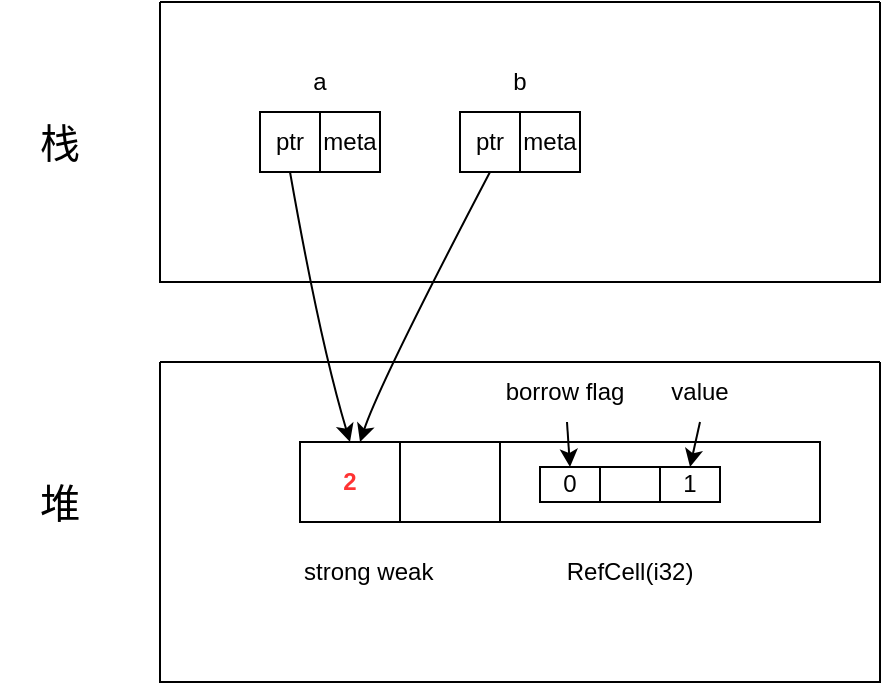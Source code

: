 <mxfile version="20.8.16" type="device"><diagram name="第 1 页" id="4uw-I0DjVRIf5ep3o7O5"><mxGraphModel dx="954" dy="464" grid="1" gridSize="10" guides="1" tooltips="1" connect="1" arrows="1" fold="1" page="1" pageScale="1" pageWidth="3300" pageHeight="4681" math="0" shadow="0"><root><mxCell id="0"/><mxCell id="1" parent="0"/><mxCell id="A2ADnM06qNERwahsl0rl-1" value="" style="swimlane;startSize=0;" vertex="1" parent="1"><mxGeometry x="270" y="110" width="360" height="140" as="geometry"/></mxCell><mxCell id="A2ADnM06qNERwahsl0rl-2" value="ptr" style="rounded=0;whiteSpace=wrap;html=1;" vertex="1" parent="A2ADnM06qNERwahsl0rl-1"><mxGeometry x="150" y="55" width="30" height="30" as="geometry"/></mxCell><mxCell id="A2ADnM06qNERwahsl0rl-3" value="meta" style="rounded=0;whiteSpace=wrap;html=1;" vertex="1" parent="A2ADnM06qNERwahsl0rl-1"><mxGeometry x="180" y="55" width="30" height="30" as="geometry"/></mxCell><mxCell id="A2ADnM06qNERwahsl0rl-4" value="b" style="text;html=1;strokeColor=none;fillColor=none;align=center;verticalAlign=middle;whiteSpace=wrap;rounded=0;" vertex="1" parent="A2ADnM06qNERwahsl0rl-1"><mxGeometry x="150" y="25" width="60" height="30" as="geometry"/></mxCell><mxCell id="A2ADnM06qNERwahsl0rl-8" value="&lt;font style=&quot;font-size: 20px;&quot;&gt;栈&lt;/font&gt;" style="text;html=1;strokeColor=none;fillColor=none;align=center;verticalAlign=middle;whiteSpace=wrap;rounded=0;" vertex="1" parent="1"><mxGeometry x="190" y="165" width="60" height="30" as="geometry"/></mxCell><mxCell id="A2ADnM06qNERwahsl0rl-9" value="&lt;font style=&quot;font-size: 20px;&quot;&gt;堆&lt;/font&gt;" style="text;html=1;strokeColor=none;fillColor=none;align=center;verticalAlign=middle;whiteSpace=wrap;rounded=0;" vertex="1" parent="1"><mxGeometry x="190" y="345" width="60" height="30" as="geometry"/></mxCell><mxCell id="A2ADnM06qNERwahsl0rl-10" value="ptr" style="rounded=0;whiteSpace=wrap;html=1;" vertex="1" parent="1"><mxGeometry x="320" y="165" width="30" height="30" as="geometry"/></mxCell><mxCell id="A2ADnM06qNERwahsl0rl-11" value="meta" style="rounded=0;whiteSpace=wrap;html=1;" vertex="1" parent="1"><mxGeometry x="350" y="165" width="30" height="30" as="geometry"/></mxCell><mxCell id="A2ADnM06qNERwahsl0rl-12" value="a" style="text;html=1;strokeColor=none;fillColor=none;align=center;verticalAlign=middle;whiteSpace=wrap;rounded=0;" vertex="1" parent="1"><mxGeometry x="320" y="135" width="60" height="30" as="geometry"/></mxCell><mxCell id="A2ADnM06qNERwahsl0rl-13" value="" style="swimlane;startSize=0;" vertex="1" parent="1"><mxGeometry x="270" y="290" width="360" height="160" as="geometry"/></mxCell><mxCell id="A2ADnM06qNERwahsl0rl-14" value="&lt;b&gt;&lt;font color=&quot;#ff3333&quot;&gt;2&lt;/font&gt;&lt;/b&gt;" style="rounded=0;whiteSpace=wrap;html=1;" vertex="1" parent="A2ADnM06qNERwahsl0rl-13"><mxGeometry x="70" y="40" width="50" height="40" as="geometry"/></mxCell><mxCell id="A2ADnM06qNERwahsl0rl-15" value="" style="rounded=0;whiteSpace=wrap;html=1;" vertex="1" parent="A2ADnM06qNERwahsl0rl-13"><mxGeometry x="120" y="40" width="50" height="40" as="geometry"/></mxCell><mxCell id="A2ADnM06qNERwahsl0rl-16" value="" style="rounded=0;whiteSpace=wrap;html=1;" vertex="1" parent="A2ADnM06qNERwahsl0rl-13"><mxGeometry x="170" y="40" width="160" height="40" as="geometry"/></mxCell><mxCell id="A2ADnM06qNERwahsl0rl-17" value="strong weak&amp;nbsp; &amp;nbsp; &amp;nbsp; &amp;nbsp; &amp;nbsp; &amp;nbsp; &amp;nbsp; &amp;nbsp; &amp;nbsp; &amp;nbsp; RefCell(i32)" style="text;html=1;strokeColor=none;fillColor=none;align=left;verticalAlign=middle;whiteSpace=wrap;rounded=0;fontColor=#000000;" vertex="1" parent="A2ADnM06qNERwahsl0rl-13"><mxGeometry x="70" y="90" width="220" height="30" as="geometry"/></mxCell><mxCell id="A2ADnM06qNERwahsl0rl-22" value="0" style="rounded=0;whiteSpace=wrap;html=1;" vertex="1" parent="A2ADnM06qNERwahsl0rl-13"><mxGeometry x="190" y="52.5" width="30" height="17.5" as="geometry"/></mxCell><mxCell id="A2ADnM06qNERwahsl0rl-24" value="" style="rounded=0;whiteSpace=wrap;html=1;" vertex="1" parent="A2ADnM06qNERwahsl0rl-13"><mxGeometry x="220" y="52.5" width="30" height="17.5" as="geometry"/></mxCell><mxCell id="A2ADnM06qNERwahsl0rl-25" value="1" style="rounded=0;whiteSpace=wrap;html=1;" vertex="1" parent="A2ADnM06qNERwahsl0rl-13"><mxGeometry x="250" y="52.5" width="30" height="17.5" as="geometry"/></mxCell><mxCell id="A2ADnM06qNERwahsl0rl-26" value="borrow flag" style="text;html=1;strokeColor=none;fillColor=none;align=center;verticalAlign=middle;whiteSpace=wrap;rounded=0;" vertex="1" parent="A2ADnM06qNERwahsl0rl-13"><mxGeometry x="165" width="75" height="30" as="geometry"/></mxCell><mxCell id="A2ADnM06qNERwahsl0rl-27" value="value" style="text;html=1;strokeColor=none;fillColor=none;align=center;verticalAlign=middle;whiteSpace=wrap;rounded=0;" vertex="1" parent="A2ADnM06qNERwahsl0rl-13"><mxGeometry x="240" width="60" height="30" as="geometry"/></mxCell><mxCell id="A2ADnM06qNERwahsl0rl-28" value="" style="endArrow=classic;html=1;rounded=0;entryX=0.5;entryY=0;entryDx=0;entryDy=0;" edge="1" parent="A2ADnM06qNERwahsl0rl-13" source="A2ADnM06qNERwahsl0rl-26" target="A2ADnM06qNERwahsl0rl-22"><mxGeometry width="50" height="50" relative="1" as="geometry"><mxPoint x="210" y="150" as="sourcePoint"/><mxPoint x="260" y="100" as="targetPoint"/></mxGeometry></mxCell><mxCell id="A2ADnM06qNERwahsl0rl-29" value="" style="endArrow=classic;html=1;rounded=0;exitX=0.5;exitY=1;exitDx=0;exitDy=0;entryX=0.5;entryY=0;entryDx=0;entryDy=0;" edge="1" parent="A2ADnM06qNERwahsl0rl-13" source="A2ADnM06qNERwahsl0rl-27" target="A2ADnM06qNERwahsl0rl-25"><mxGeometry width="50" height="50" relative="1" as="geometry"><mxPoint x="340" y="120" as="sourcePoint"/><mxPoint x="390" y="70" as="targetPoint"/></mxGeometry></mxCell><mxCell id="A2ADnM06qNERwahsl0rl-18" value="" style="curved=1;endArrow=classic;html=1;rounded=0;fontColor=#000000;exitX=0.5;exitY=1;exitDx=0;exitDy=0;entryX=0.5;entryY=0;entryDx=0;entryDy=0;" edge="1" parent="1" source="A2ADnM06qNERwahsl0rl-10" target="A2ADnM06qNERwahsl0rl-14"><mxGeometry width="50" height="50" relative="1" as="geometry"><mxPoint x="160" y="330" as="sourcePoint"/><mxPoint x="210" y="280" as="targetPoint"/><Array as="points"><mxPoint x="350" y="280"/></Array></mxGeometry></mxCell><mxCell id="A2ADnM06qNERwahsl0rl-19" value="" style="curved=1;endArrow=classic;html=1;rounded=0;fontColor=#000000;exitX=0.5;exitY=1;exitDx=0;exitDy=0;" edge="1" parent="1" source="A2ADnM06qNERwahsl0rl-2"><mxGeometry width="50" height="50" relative="1" as="geometry"><mxPoint x="345" y="205" as="sourcePoint"/><mxPoint x="370" y="330" as="targetPoint"/><Array as="points"><mxPoint x="380" y="300"/></Array></mxGeometry></mxCell></root></mxGraphModel></diagram></mxfile>